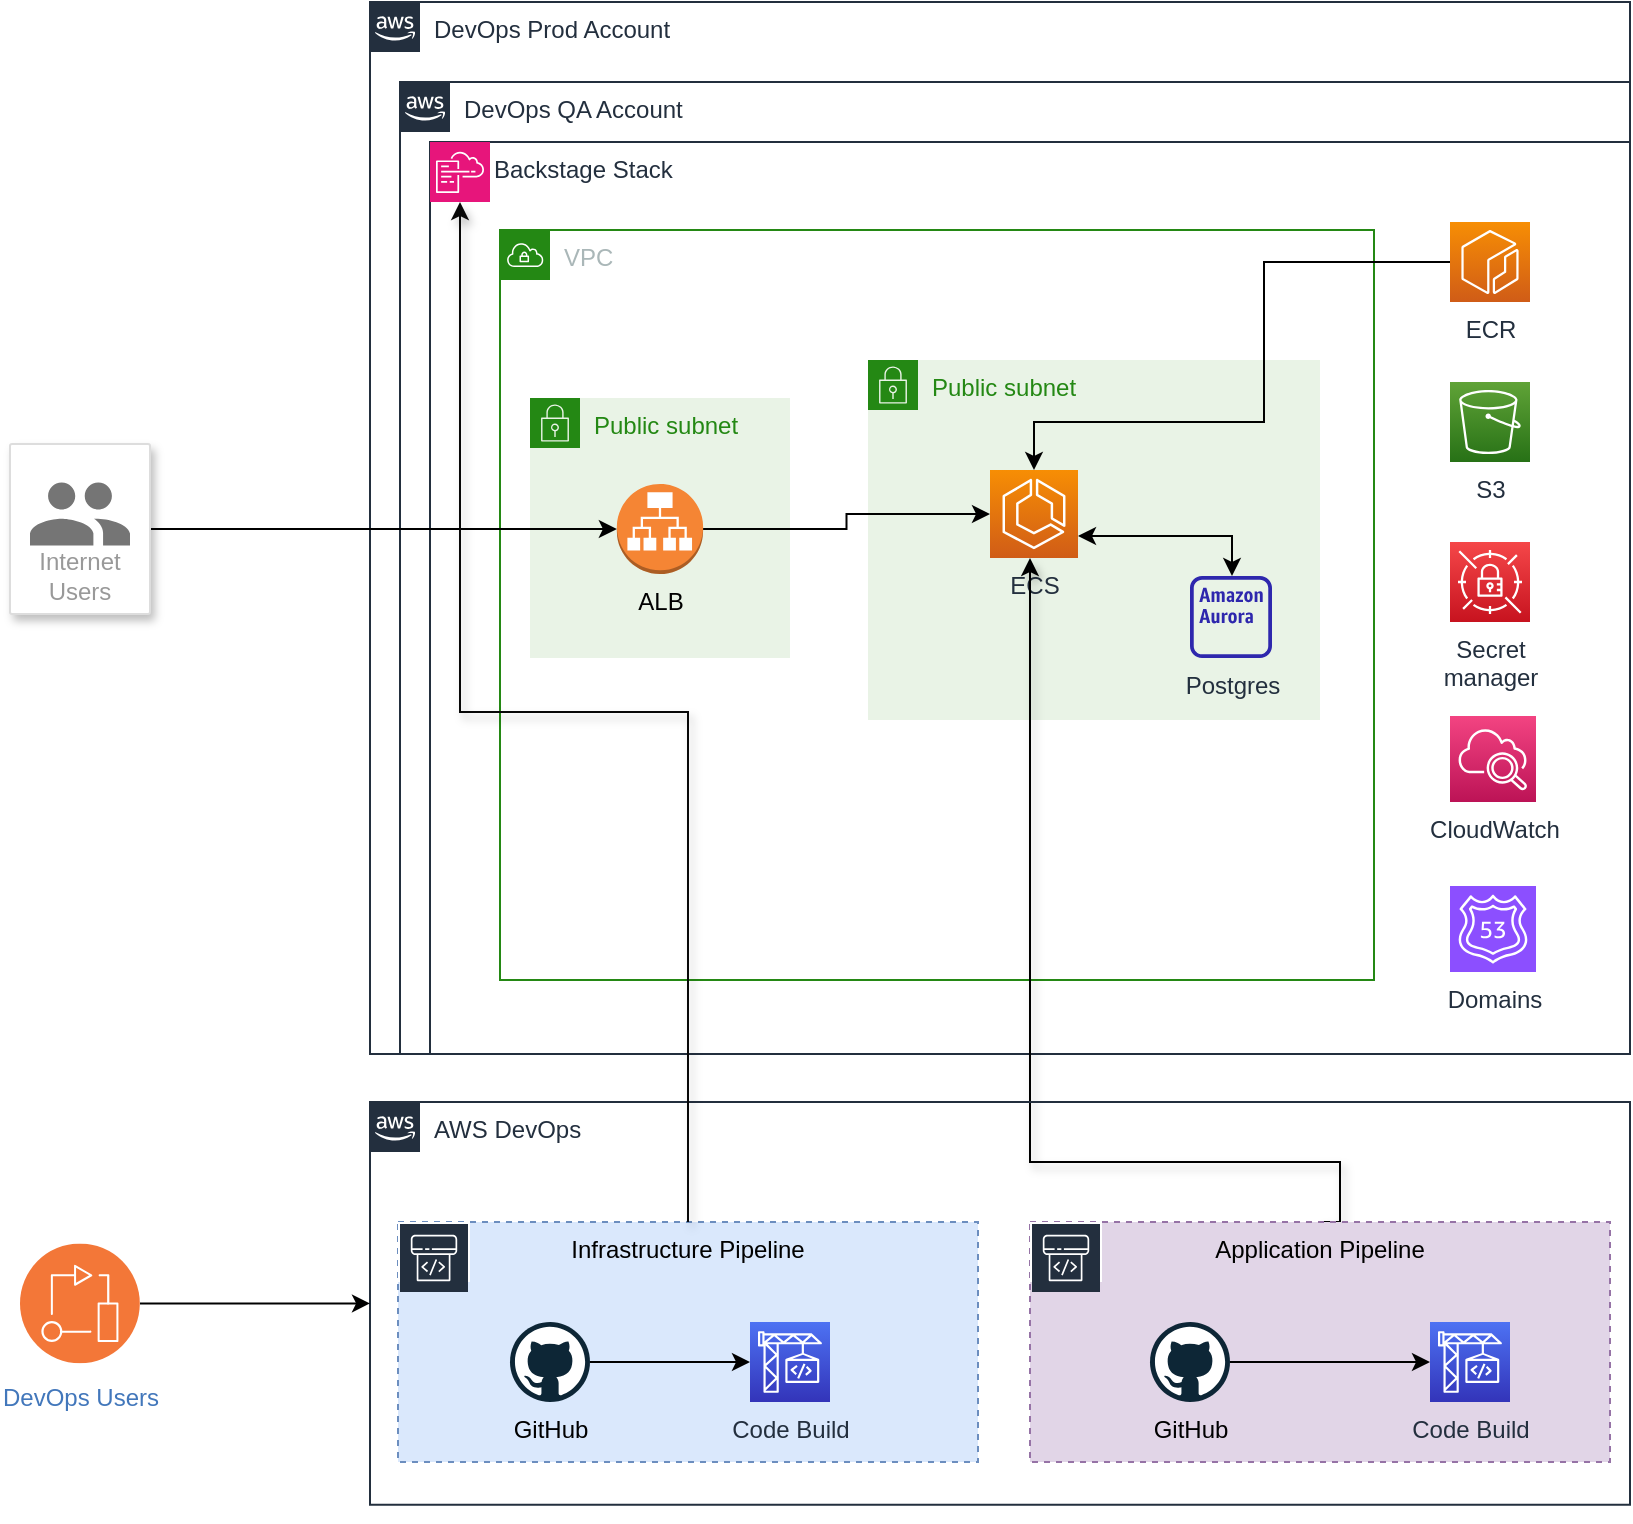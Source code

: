 <mxfile version="22.1.2" type="device">
  <diagram id="LKoKGMHOPzpljXQyV007" name="Page-1">
    <mxGraphModel dx="2164" dy="900" grid="1" gridSize="10" guides="1" tooltips="1" connect="1" arrows="1" fold="1" page="1" pageScale="1" pageWidth="1169" pageHeight="827" math="0" shadow="0">
      <root>
        <mxCell id="0" />
        <mxCell id="1" parent="0" />
        <mxCell id="KK83weV3QhbgrxJbylBw-4" value="DevOps Prod Account" style="points=[[0,0],[0.25,0],[0.5,0],[0.75,0],[1,0],[1,0.25],[1,0.5],[1,0.75],[1,1],[0.75,1],[0.5,1],[0.25,1],[0,1],[0,0.75],[0,0.5],[0,0.25]];outlineConnect=0;gradientColor=none;html=1;whiteSpace=wrap;fontSize=12;fontStyle=0;container=1;pointerEvents=0;collapsible=0;recursiveResize=0;shape=mxgraph.aws4.group;grIcon=mxgraph.aws4.group_aws_cloud_alt;strokeColor=#232F3E;fillColor=none;verticalAlign=top;align=left;spacingLeft=30;fontColor=#232F3E;dashed=0;" parent="1" vertex="1">
          <mxGeometry x="270" y="90" width="630" height="526" as="geometry" />
        </mxCell>
        <mxCell id="KK83weV3QhbgrxJbylBw-6" value="DevOps QA Account" style="points=[[0,0],[0.25,0],[0.5,0],[0.75,0],[1,0],[1,0.25],[1,0.5],[1,0.75],[1,1],[0.75,1],[0.5,1],[0.25,1],[0,1],[0,0.75],[0,0.5],[0,0.25]];outlineConnect=0;gradientColor=none;html=1;whiteSpace=wrap;fontSize=12;fontStyle=0;container=1;pointerEvents=0;collapsible=0;recursiveResize=0;shape=mxgraph.aws4.group;grIcon=mxgraph.aws4.group_aws_cloud_alt;strokeColor=#232F3E;fillColor=none;verticalAlign=top;align=left;spacingLeft=30;fontColor=#232F3E;dashed=0;" parent="KK83weV3QhbgrxJbylBw-4" vertex="1">
          <mxGeometry x="15" y="40" width="615" height="486" as="geometry" />
        </mxCell>
        <mxCell id="KK83weV3QhbgrxJbylBw-8" value="Backstage Stack" style="points=[[0,0],[0.25,0],[0.5,0],[0.75,0],[1,0],[1,0.25],[1,0.5],[1,0.75],[1,1],[0.75,1],[0.5,1],[0.25,1],[0,1],[0,0.75],[0,0.5],[0,0.25]];outlineConnect=0;gradientColor=none;html=1;whiteSpace=wrap;fontSize=12;fontStyle=0;container=0;pointerEvents=0;collapsible=0;recursiveResize=0;shape=mxgraph.aws4.group;grIcon=mxgraph.aws4.group_aws_cloud_alt;strokeColor=#232F3E;fillColor=none;verticalAlign=top;align=left;spacingLeft=30;fontColor=#232F3E;dashed=0;" parent="KK83weV3QhbgrxJbylBw-6" vertex="1">
          <mxGeometry x="15" y="30" width="600" height="456" as="geometry" />
        </mxCell>
        <mxCell id="KK83weV3QhbgrxJbylBw-16" value="VPC" style="points=[[0,0],[0.25,0],[0.5,0],[0.75,0],[1,0],[1,0.25],[1,0.5],[1,0.75],[1,1],[0.75,1],[0.5,1],[0.25,1],[0,1],[0,0.75],[0,0.5],[0,0.25]];outlineConnect=0;gradientColor=none;html=1;whiteSpace=wrap;fontSize=12;fontStyle=0;container=1;pointerEvents=0;collapsible=0;recursiveResize=0;shape=mxgraph.aws4.group;grIcon=mxgraph.aws4.group_vpc;strokeColor=#248814;fillColor=none;verticalAlign=top;align=left;spacingLeft=30;fontColor=#AAB7B8;dashed=0;" parent="KK83weV3QhbgrxJbylBw-6" vertex="1">
          <mxGeometry x="50" y="74" width="437" height="375" as="geometry" />
        </mxCell>
        <mxCell id="XNq8hwLV-amDG53qHbzE-2" value="Public subnet" style="points=[[0,0],[0.25,0],[0.5,0],[0.75,0],[1,0],[1,0.25],[1,0.5],[1,0.75],[1,1],[0.75,1],[0.5,1],[0.25,1],[0,1],[0,0.75],[0,0.5],[0,0.25]];outlineConnect=0;gradientColor=none;html=1;whiteSpace=wrap;fontSize=12;fontStyle=0;container=1;pointerEvents=0;collapsible=0;recursiveResize=0;shape=mxgraph.aws4.group;grIcon=mxgraph.aws4.group_security_group;grStroke=0;strokeColor=#248814;fillColor=#E9F3E6;verticalAlign=top;align=left;spacingLeft=30;fontColor=#248814;dashed=0;" vertex="1" parent="KK83weV3QhbgrxJbylBw-16">
          <mxGeometry x="184" y="65" width="226" height="180" as="geometry" />
        </mxCell>
        <mxCell id="KK83weV3QhbgrxJbylBw-14" value="ECS" style="sketch=0;points=[[0,0,0],[0.25,0,0],[0.5,0,0],[0.75,0,0],[1,0,0],[0,1,0],[0.25,1,0],[0.5,1,0],[0.75,1,0],[1,1,0],[0,0.25,0],[0,0.5,0],[0,0.75,0],[1,0.25,0],[1,0.5,0],[1,0.75,0]];outlineConnect=0;fontColor=#232F3E;gradientColor=#F78E04;gradientDirection=north;fillColor=#D05C17;strokeColor=#ffffff;dashed=0;verticalLabelPosition=bottom;verticalAlign=top;align=center;html=1;fontSize=12;fontStyle=0;aspect=fixed;shape=mxgraph.aws4.resourceIcon;resIcon=mxgraph.aws4.ecs;" parent="XNq8hwLV-amDG53qHbzE-2" vertex="1">
          <mxGeometry x="61" y="55" width="44" height="44" as="geometry" />
        </mxCell>
        <mxCell id="KK83weV3QhbgrxJbylBw-15" value="Postgres" style="sketch=0;outlineConnect=0;fontColor=#232F3E;gradientColor=none;fillColor=#2E27AD;strokeColor=none;dashed=0;verticalLabelPosition=bottom;verticalAlign=top;align=center;html=1;fontSize=12;fontStyle=0;aspect=fixed;pointerEvents=1;shape=mxgraph.aws4.aurora_instance_alt;" parent="XNq8hwLV-amDG53qHbzE-2" vertex="1">
          <mxGeometry x="161" y="108" width="41" height="41" as="geometry" />
        </mxCell>
        <mxCell id="KK83weV3QhbgrxJbylBw-25" style="edgeStyle=orthogonalEdgeStyle;rounded=0;orthogonalLoop=1;jettySize=auto;html=1;exitX=1;exitY=0.75;exitDx=0;exitDy=0;exitPerimeter=0;startArrow=classic;startFill=1;" parent="XNq8hwLV-amDG53qHbzE-2" source="KK83weV3QhbgrxJbylBw-14" target="KK83weV3QhbgrxJbylBw-15" edge="1">
          <mxGeometry relative="1" as="geometry">
            <Array as="points">
              <mxPoint x="182" y="88" />
            </Array>
          </mxGeometry>
        </mxCell>
        <mxCell id="KK83weV3QhbgrxJbylBw-17" value="Public subnet" style="points=[[0,0],[0.25,0],[0.5,0],[0.75,0],[1,0],[1,0.25],[1,0.5],[1,0.75],[1,1],[0.75,1],[0.5,1],[0.25,1],[0,1],[0,0.75],[0,0.5],[0,0.25]];outlineConnect=0;gradientColor=none;html=1;whiteSpace=wrap;fontSize=12;fontStyle=0;container=1;pointerEvents=0;collapsible=0;recursiveResize=0;shape=mxgraph.aws4.group;grIcon=mxgraph.aws4.group_security_group;grStroke=0;strokeColor=#248814;fillColor=#E9F3E6;verticalAlign=top;align=left;spacingLeft=30;fontColor=#248814;dashed=0;" parent="KK83weV3QhbgrxJbylBw-16" vertex="1">
          <mxGeometry x="15" y="84" width="130" height="130" as="geometry" />
        </mxCell>
        <mxCell id="KK83weV3QhbgrxJbylBw-18" value="ALB" style="outlineConnect=0;dashed=0;verticalLabelPosition=bottom;verticalAlign=top;align=center;html=1;shape=mxgraph.aws3.application_load_balancer;fillColor=#F58534;gradientColor=none;" parent="KK83weV3QhbgrxJbylBw-17" vertex="1">
          <mxGeometry x="43.43" y="43" width="43.13" height="45" as="geometry" />
        </mxCell>
        <mxCell id="KK83weV3QhbgrxJbylBw-23" style="edgeStyle=orthogonalEdgeStyle;rounded=0;orthogonalLoop=1;jettySize=auto;html=1;" parent="KK83weV3QhbgrxJbylBw-16" source="KK83weV3QhbgrxJbylBw-18" target="KK83weV3QhbgrxJbylBw-14" edge="1">
          <mxGeometry relative="1" as="geometry">
            <mxPoint x="101.56" y="140.25" as="sourcePoint" />
            <mxPoint x="245" y="143.75" as="targetPoint" />
            <Array as="points" />
          </mxGeometry>
        </mxCell>
        <mxCell id="KK83weV3QhbgrxJbylBw-31" style="edgeStyle=orthogonalEdgeStyle;rounded=0;orthogonalLoop=1;jettySize=auto;html=1;exitX=0;exitY=0.5;exitDx=0;exitDy=0;exitPerimeter=0;startArrow=none;startFill=0;" parent="KK83weV3QhbgrxJbylBw-6" source="KK83weV3QhbgrxJbylBw-27" target="KK83weV3QhbgrxJbylBw-14" edge="1">
          <mxGeometry relative="1" as="geometry">
            <mxPoint x="315" y="190" as="targetPoint" />
            <Array as="points">
              <mxPoint x="432" y="90" />
              <mxPoint x="432" y="170" />
              <mxPoint x="317" y="170" />
            </Array>
          </mxGeometry>
        </mxCell>
        <mxCell id="KK83weV3QhbgrxJbylBw-27" value="ECR" style="sketch=0;points=[[0,0,0],[0.25,0,0],[0.5,0,0],[0.75,0,0],[1,0,0],[0,1,0],[0.25,1,0],[0.5,1,0],[0.75,1,0],[1,1,0],[0,0.25,0],[0,0.5,0],[0,0.75,0],[1,0.25,0],[1,0.5,0],[1,0.75,0]];outlineConnect=0;fontColor=#232F3E;gradientColor=#F78E04;gradientDirection=north;fillColor=#D05C17;strokeColor=#ffffff;dashed=0;verticalLabelPosition=bottom;verticalAlign=top;align=center;html=1;fontSize=12;fontStyle=0;aspect=fixed;shape=mxgraph.aws4.resourceIcon;resIcon=mxgraph.aws4.ecr;" parent="KK83weV3QhbgrxJbylBw-6" vertex="1">
          <mxGeometry x="525" y="70" width="40" height="40" as="geometry" />
        </mxCell>
        <mxCell id="KK83weV3QhbgrxJbylBw-28" value="S3" style="sketch=0;points=[[0,0,0],[0.25,0,0],[0.5,0,0],[0.75,0,0],[1,0,0],[0,1,0],[0.25,1,0],[0.5,1,0],[0.75,1,0],[1,1,0],[0,0.25,0],[0,0.5,0],[0,0.75,0],[1,0.25,0],[1,0.5,0],[1,0.75,0]];outlineConnect=0;fontColor=#232F3E;gradientColor=#60A337;gradientDirection=north;fillColor=#277116;strokeColor=#ffffff;dashed=0;verticalLabelPosition=bottom;verticalAlign=top;align=center;html=1;fontSize=12;fontStyle=0;aspect=fixed;shape=mxgraph.aws4.resourceIcon;resIcon=mxgraph.aws4.s3;" parent="KK83weV3QhbgrxJbylBw-6" vertex="1">
          <mxGeometry x="525" y="150" width="40" height="40" as="geometry" />
        </mxCell>
        <mxCell id="KK83weV3QhbgrxJbylBw-29" value="Secret &lt;br&gt;manager" style="sketch=0;points=[[0,0,0],[0.25,0,0],[0.5,0,0],[0.75,0,0],[1,0,0],[0,1,0],[0.25,1,0],[0.5,1,0],[0.75,1,0],[1,1,0],[0,0.25,0],[0,0.5,0],[0,0.75,0],[1,0.25,0],[1,0.5,0],[1,0.75,0]];outlineConnect=0;fontColor=#232F3E;gradientColor=#F54749;gradientDirection=north;fillColor=#C7131F;strokeColor=#ffffff;dashed=0;verticalLabelPosition=bottom;verticalAlign=top;align=center;html=1;fontSize=12;fontStyle=0;aspect=fixed;shape=mxgraph.aws4.resourceIcon;resIcon=mxgraph.aws4.secrets_manager;" parent="KK83weV3QhbgrxJbylBw-6" vertex="1">
          <mxGeometry x="525" y="230" width="40" height="40" as="geometry" />
        </mxCell>
        <mxCell id="KK83weV3QhbgrxJbylBw-30" value="CloudWatch" style="sketch=0;points=[[0,0,0],[0.25,0,0],[0.5,0,0],[0.75,0,0],[1,0,0],[0,1,0],[0.25,1,0],[0.5,1,0],[0.75,1,0],[1,1,0],[0,0.25,0],[0,0.5,0],[0,0.75,0],[1,0.25,0],[1,0.5,0],[1,0.75,0]];points=[[0,0,0],[0.25,0,0],[0.5,0,0],[0.75,0,0],[1,0,0],[0,1,0],[0.25,1,0],[0.5,1,0],[0.75,1,0],[1,1,0],[0,0.25,0],[0,0.5,0],[0,0.75,0],[1,0.25,0],[1,0.5,0],[1,0.75,0]];outlineConnect=0;fontColor=#232F3E;gradientColor=#F34482;gradientDirection=north;fillColor=#BC1356;strokeColor=#ffffff;dashed=0;verticalLabelPosition=bottom;verticalAlign=top;align=center;html=1;fontSize=12;fontStyle=0;aspect=fixed;shape=mxgraph.aws4.resourceIcon;resIcon=mxgraph.aws4.cloudwatch_2;" parent="KK83weV3QhbgrxJbylBw-6" vertex="1">
          <mxGeometry x="525" y="317" width="43" height="43" as="geometry" />
        </mxCell>
        <mxCell id="XNq8hwLV-amDG53qHbzE-5" value="Domains" style="sketch=0;points=[[0,0,0],[0.25,0,0],[0.5,0,0],[0.75,0,0],[1,0,0],[0,1,0],[0.25,1,0],[0.5,1,0],[0.75,1,0],[1,1,0],[0,0.25,0],[0,0.5,0],[0,0.75,0],[1,0.25,0],[1,0.5,0],[1,0.75,0]];outlineConnect=0;fontColor=#232F3E;fillColor=#8C4FFF;strokeColor=#ffffff;dashed=0;verticalLabelPosition=bottom;verticalAlign=top;align=center;html=1;fontSize=12;fontStyle=0;aspect=fixed;shape=mxgraph.aws4.resourceIcon;resIcon=mxgraph.aws4.route_53;" vertex="1" parent="KK83weV3QhbgrxJbylBw-6">
          <mxGeometry x="525" y="402" width="43" height="43" as="geometry" />
        </mxCell>
        <mxCell id="XNq8hwLV-amDG53qHbzE-13" value="" style="sketch=0;points=[[0,0,0],[0.25,0,0],[0.5,0,0],[0.75,0,0],[1,0,0],[0,1,0],[0.25,1,0],[0.5,1,0],[0.75,1,0],[1,1,0],[0,0.25,0],[0,0.5,0],[0,0.75,0],[1,0.25,0],[1,0.5,0],[1,0.75,0]];points=[[0,0,0],[0.25,0,0],[0.5,0,0],[0.75,0,0],[1,0,0],[0,1,0],[0.25,1,0],[0.5,1,0],[0.75,1,0],[1,1,0],[0,0.25,0],[0,0.5,0],[0,0.75,0],[1,0.25,0],[1,0.5,0],[1,0.75,0]];outlineConnect=0;fontColor=#232F3E;fillColor=#E7157B;strokeColor=#ffffff;dashed=0;verticalLabelPosition=bottom;verticalAlign=top;align=center;html=1;fontSize=12;fontStyle=0;aspect=fixed;shape=mxgraph.aws4.resourceIcon;resIcon=mxgraph.aws4.cloudformation;" vertex="1" parent="KK83weV3QhbgrxJbylBw-6">
          <mxGeometry x="15" y="30" width="30" height="30" as="geometry" />
        </mxCell>
        <mxCell id="KK83weV3QhbgrxJbylBw-37" style="edgeStyle=orthogonalEdgeStyle;rounded=0;orthogonalLoop=1;jettySize=auto;html=1;startArrow=none;startFill=0;exitX=1;exitY=0.5;exitDx=0;exitDy=0;" parent="1" source="XNq8hwLV-amDG53qHbzE-6" target="KK83weV3QhbgrxJbylBw-18" edge="1">
          <mxGeometry relative="1" as="geometry" />
        </mxCell>
        <mxCell id="KK83weV3QhbgrxJbylBw-94" style="edgeStyle=orthogonalEdgeStyle;rounded=0;orthogonalLoop=1;jettySize=auto;html=1;exitX=0.5;exitY=0;exitDx=0;exitDy=0;startArrow=none;startFill=0;strokeColor=#000000;strokeWidth=1;shadow=1;" parent="1" source="XNq8hwLV-amDG53qHbzE-17" target="KK83weV3QhbgrxJbylBw-14" edge="1">
          <mxGeometry relative="1" as="geometry">
            <Array as="points">
              <mxPoint x="755" y="670" />
              <mxPoint x="600" y="670" />
            </Array>
            <mxPoint x="639.5" y="763" as="sourcePoint" />
            <mxPoint x="600" y="370" as="targetPoint" />
          </mxGeometry>
        </mxCell>
        <mxCell id="XNq8hwLV-amDG53qHbzE-6" value="Internet Users" style="strokeColor=#dddddd;shadow=1;strokeWidth=1;rounded=1;absoluteArcSize=1;arcSize=2;labelPosition=center;verticalLabelPosition=middle;align=center;verticalAlign=bottom;spacingLeft=0;fontColor=#999999;fontSize=12;whiteSpace=wrap;spacingBottom=2;html=1;" vertex="1" parent="1">
          <mxGeometry x="90" y="311" width="70" height="85" as="geometry" />
        </mxCell>
        <mxCell id="XNq8hwLV-amDG53qHbzE-7" value="" style="sketch=0;dashed=0;connectable=0;html=1;fillColor=#757575;strokeColor=none;shape=mxgraph.gcp2.users;part=1;" vertex="1" parent="XNq8hwLV-amDG53qHbzE-6">
          <mxGeometry x="0.5" width="50" height="31.5" relative="1" as="geometry">
            <mxPoint x="-25" y="19.25" as="offset" />
          </mxGeometry>
        </mxCell>
        <mxCell id="XNq8hwLV-amDG53qHbzE-15" value="AWS DevOps" style="points=[[0,0],[0.25,0],[0.5,0],[0.75,0],[1,0],[1,0.25],[1,0.5],[1,0.75],[1,1],[0.75,1],[0.5,1],[0.25,1],[0,1],[0,0.75],[0,0.5],[0,0.25]];outlineConnect=0;gradientColor=none;html=1;whiteSpace=wrap;fontSize=12;fontStyle=0;container=1;pointerEvents=0;collapsible=0;recursiveResize=0;shape=mxgraph.aws4.group;grIcon=mxgraph.aws4.group_aws_cloud_alt;strokeColor=#232F3E;fillColor=none;verticalAlign=top;align=left;spacingLeft=30;fontColor=#232F3E;dashed=0;" vertex="1" parent="1">
          <mxGeometry x="270" y="640" width="630" height="201.4" as="geometry" />
        </mxCell>
        <mxCell id="XNq8hwLV-amDG53qHbzE-16" value="Infrastructure Pipeline" style="fillColor=#dae8fc;strokeColor=#6c8ebf;dashed=1;verticalAlign=top;fontStyle=0;whiteSpace=wrap;html=1;" vertex="1" parent="XNq8hwLV-amDG53qHbzE-15">
          <mxGeometry x="14" y="60" width="290" height="120" as="geometry" />
        </mxCell>
        <mxCell id="XNq8hwLV-amDG53qHbzE-17" value="Application Pipeline" style="fillColor=#e1d5e7;strokeColor=#9673a6;dashed=1;verticalAlign=top;fontStyle=0;whiteSpace=wrap;html=1;" vertex="1" parent="XNq8hwLV-amDG53qHbzE-15">
          <mxGeometry x="330" y="60" width="290" height="120" as="geometry" />
        </mxCell>
        <mxCell id="XNq8hwLV-amDG53qHbzE-30" value="" style="sketch=0;outlineConnect=0;fontColor=#232F3E;gradientColor=none;strokeColor=#ffffff;fillColor=#232F3E;dashed=0;verticalLabelPosition=middle;verticalAlign=bottom;align=center;html=1;whiteSpace=wrap;fontSize=10;fontStyle=1;spacing=3;shape=mxgraph.aws4.productIcon;prIcon=mxgraph.aws4.codepipeline;" vertex="1" parent="XNq8hwLV-amDG53qHbzE-15">
          <mxGeometry x="14" y="60" width="36" height="30" as="geometry" />
        </mxCell>
        <mxCell id="XNq8hwLV-amDG53qHbzE-32" value="" style="sketch=0;outlineConnect=0;fontColor=#232F3E;gradientColor=none;strokeColor=#ffffff;fillColor=#232F3E;dashed=0;verticalLabelPosition=middle;verticalAlign=bottom;align=center;html=1;whiteSpace=wrap;fontSize=10;fontStyle=1;spacing=3;shape=mxgraph.aws4.productIcon;prIcon=mxgraph.aws4.codepipeline;" vertex="1" parent="XNq8hwLV-amDG53qHbzE-15">
          <mxGeometry x="330" y="60" width="36" height="30" as="geometry" />
        </mxCell>
        <mxCell id="XNq8hwLV-amDG53qHbzE-51" value="Code Build" style="sketch=0;points=[[0,0,0],[0.25,0,0],[0.5,0,0],[0.75,0,0],[1,0,0],[0,1,0],[0.25,1,0],[0.5,1,0],[0.75,1,0],[1,1,0],[0,0.25,0],[0,0.5,0],[0,0.75,0],[1,0.25,0],[1,0.5,0],[1,0.75,0]];outlineConnect=0;fontColor=#232F3E;gradientColor=#4D72F3;gradientDirection=north;fillColor=#3334B9;strokeColor=#ffffff;dashed=0;verticalLabelPosition=bottom;verticalAlign=top;align=center;html=1;fontSize=12;fontStyle=0;aspect=fixed;shape=mxgraph.aws4.resourceIcon;resIcon=mxgraph.aws4.codebuild;" vertex="1" parent="XNq8hwLV-amDG53qHbzE-15">
          <mxGeometry x="190" y="110" width="40" height="40" as="geometry" />
        </mxCell>
        <mxCell id="XNq8hwLV-amDG53qHbzE-53" value="Code Build" style="sketch=0;points=[[0,0,0],[0.25,0,0],[0.5,0,0],[0.75,0,0],[1,0,0],[0,1,0],[0.25,1,0],[0.5,1,0],[0.75,1,0],[1,1,0],[0,0.25,0],[0,0.5,0],[0,0.75,0],[1,0.25,0],[1,0.5,0],[1,0.75,0]];outlineConnect=0;fontColor=#232F3E;gradientColor=#4D72F3;gradientDirection=north;fillColor=#3334B9;strokeColor=#ffffff;dashed=0;verticalLabelPosition=bottom;verticalAlign=top;align=center;html=1;fontSize=12;fontStyle=0;aspect=fixed;shape=mxgraph.aws4.resourceIcon;resIcon=mxgraph.aws4.codebuild;" vertex="1" parent="XNq8hwLV-amDG53qHbzE-15">
          <mxGeometry x="530" y="110" width="40" height="40" as="geometry" />
        </mxCell>
        <mxCell id="XNq8hwLV-amDG53qHbzE-58" style="edgeStyle=orthogonalEdgeStyle;rounded=0;orthogonalLoop=1;jettySize=auto;html=1;" edge="1" parent="XNq8hwLV-amDG53qHbzE-15" source="XNq8hwLV-amDG53qHbzE-56" target="XNq8hwLV-amDG53qHbzE-51">
          <mxGeometry relative="1" as="geometry" />
        </mxCell>
        <mxCell id="XNq8hwLV-amDG53qHbzE-56" value="GitHub" style="dashed=0;outlineConnect=0;html=1;align=center;labelPosition=center;verticalLabelPosition=bottom;verticalAlign=top;shape=mxgraph.weblogos.github" vertex="1" parent="XNq8hwLV-amDG53qHbzE-15">
          <mxGeometry x="70" y="110" width="40" height="40" as="geometry" />
        </mxCell>
        <mxCell id="XNq8hwLV-amDG53qHbzE-59" style="edgeStyle=orthogonalEdgeStyle;rounded=0;orthogonalLoop=1;jettySize=auto;html=1;" edge="1" parent="XNq8hwLV-amDG53qHbzE-15" source="XNq8hwLV-amDG53qHbzE-57" target="XNq8hwLV-amDG53qHbzE-53">
          <mxGeometry relative="1" as="geometry" />
        </mxCell>
        <mxCell id="XNq8hwLV-amDG53qHbzE-57" value="GitHub" style="dashed=0;outlineConnect=0;html=1;align=center;labelPosition=center;verticalLabelPosition=bottom;verticalAlign=top;shape=mxgraph.weblogos.github" vertex="1" parent="XNq8hwLV-amDG53qHbzE-15">
          <mxGeometry x="390" y="110" width="40" height="40" as="geometry" />
        </mxCell>
        <mxCell id="XNq8hwLV-amDG53qHbzE-22" style="edgeStyle=orthogonalEdgeStyle;rounded=0;orthogonalLoop=1;jettySize=auto;html=1;strokeColor=#080808;strokeWidth=1;shadow=1;" edge="1" parent="1" source="XNq8hwLV-amDG53qHbzE-16" target="XNq8hwLV-amDG53qHbzE-13">
          <mxGeometry relative="1" as="geometry" />
        </mxCell>
        <mxCell id="XNq8hwLV-amDG53qHbzE-23" style="edgeStyle=orthogonalEdgeStyle;rounded=0;orthogonalLoop=1;jettySize=auto;html=1;exitX=0.5;exitY=1;exitDx=0;exitDy=0;" edge="1" parent="1" source="XNq8hwLV-amDG53qHbzE-15" target="XNq8hwLV-amDG53qHbzE-15">
          <mxGeometry relative="1" as="geometry" />
        </mxCell>
        <mxCell id="XNq8hwLV-amDG53qHbzE-62" style="edgeStyle=orthogonalEdgeStyle;rounded=0;orthogonalLoop=1;jettySize=auto;html=1;" edge="1" parent="1" source="XNq8hwLV-amDG53qHbzE-61" target="XNq8hwLV-amDG53qHbzE-15">
          <mxGeometry relative="1" as="geometry" />
        </mxCell>
        <mxCell id="XNq8hwLV-amDG53qHbzE-61" value="DevOps Users" style="image;aspect=fixed;perimeter=ellipsePerimeter;html=1;align=center;shadow=0;dashed=0;fontColor=#4277BB;labelBackgroundColor=default;fontSize=12;spacingTop=3;image=img/lib/ibm/devops/devops.svg;" vertex="1" parent="1">
          <mxGeometry x="95" y="710.7" width="60" height="60" as="geometry" />
        </mxCell>
      </root>
    </mxGraphModel>
  </diagram>
</mxfile>
